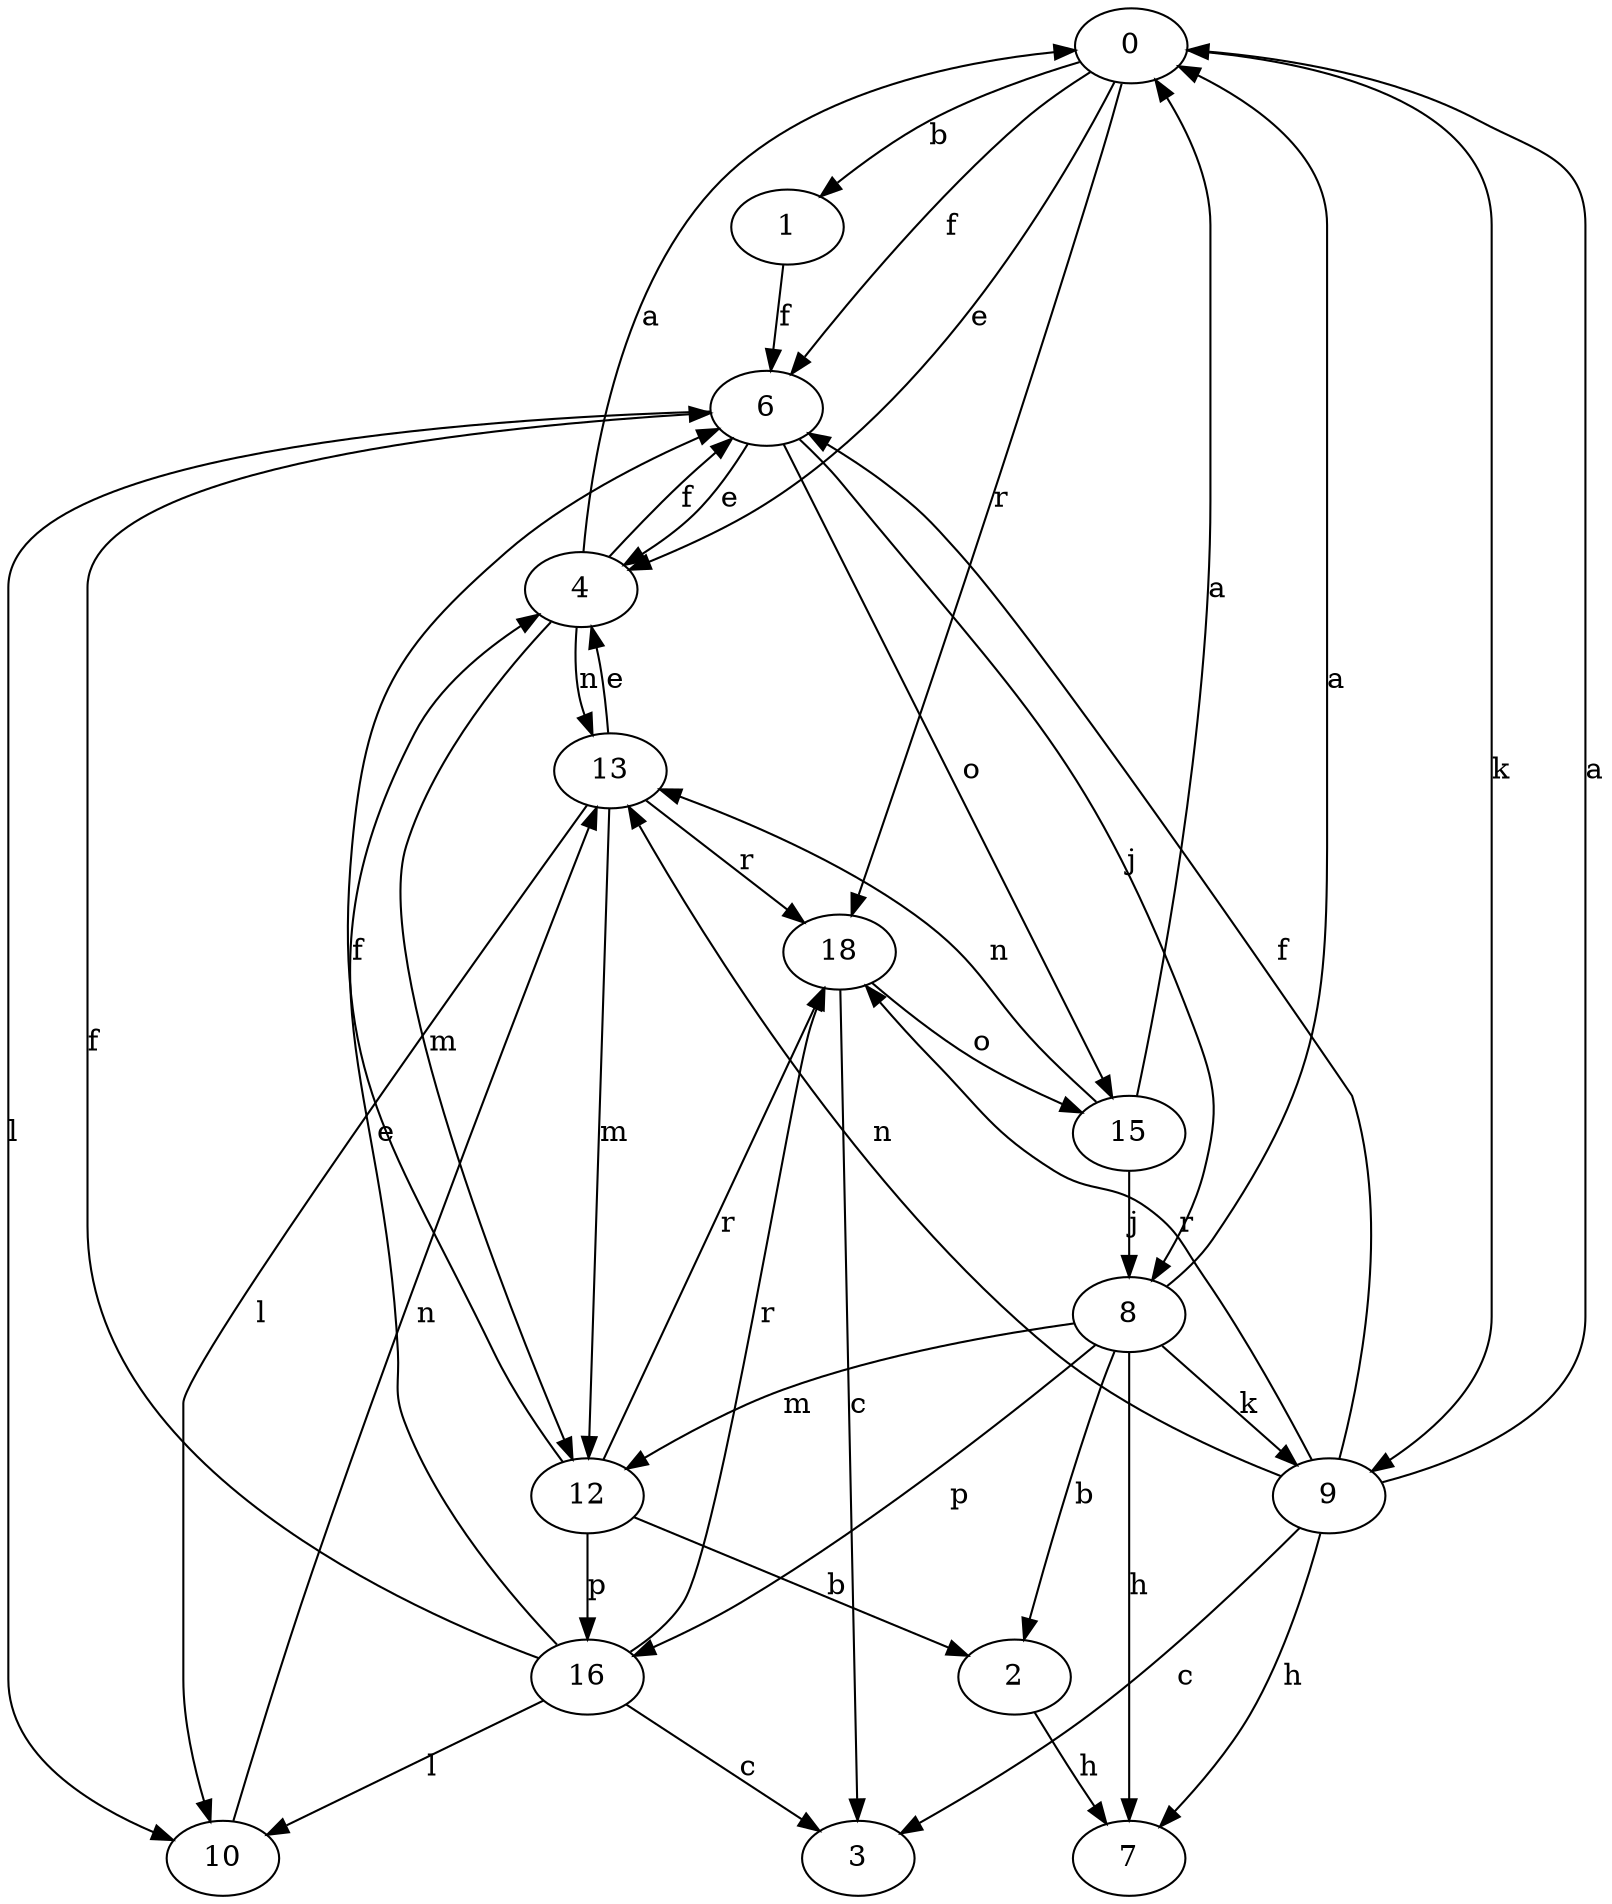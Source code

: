 strict digraph  {
0;
1;
2;
3;
4;
6;
7;
8;
9;
10;
12;
13;
15;
16;
18;
0 -> 1  [label=b];
0 -> 4  [label=e];
0 -> 6  [label=f];
0 -> 9  [label=k];
0 -> 18  [label=r];
1 -> 6  [label=f];
2 -> 7  [label=h];
4 -> 0  [label=a];
4 -> 6  [label=f];
4 -> 12  [label=m];
4 -> 13  [label=n];
6 -> 4  [label=e];
6 -> 8  [label=j];
6 -> 10  [label=l];
6 -> 15  [label=o];
8 -> 0  [label=a];
8 -> 2  [label=b];
8 -> 7  [label=h];
8 -> 9  [label=k];
8 -> 12  [label=m];
8 -> 16  [label=p];
9 -> 0  [label=a];
9 -> 3  [label=c];
9 -> 6  [label=f];
9 -> 7  [label=h];
9 -> 13  [label=n];
9 -> 18  [label=r];
10 -> 13  [label=n];
12 -> 2  [label=b];
12 -> 6  [label=f];
12 -> 16  [label=p];
12 -> 18  [label=r];
13 -> 4  [label=e];
13 -> 10  [label=l];
13 -> 12  [label=m];
13 -> 18  [label=r];
15 -> 0  [label=a];
15 -> 8  [label=j];
15 -> 13  [label=n];
16 -> 3  [label=c];
16 -> 4  [label=e];
16 -> 6  [label=f];
16 -> 10  [label=l];
16 -> 18  [label=r];
18 -> 3  [label=c];
18 -> 15  [label=o];
}
